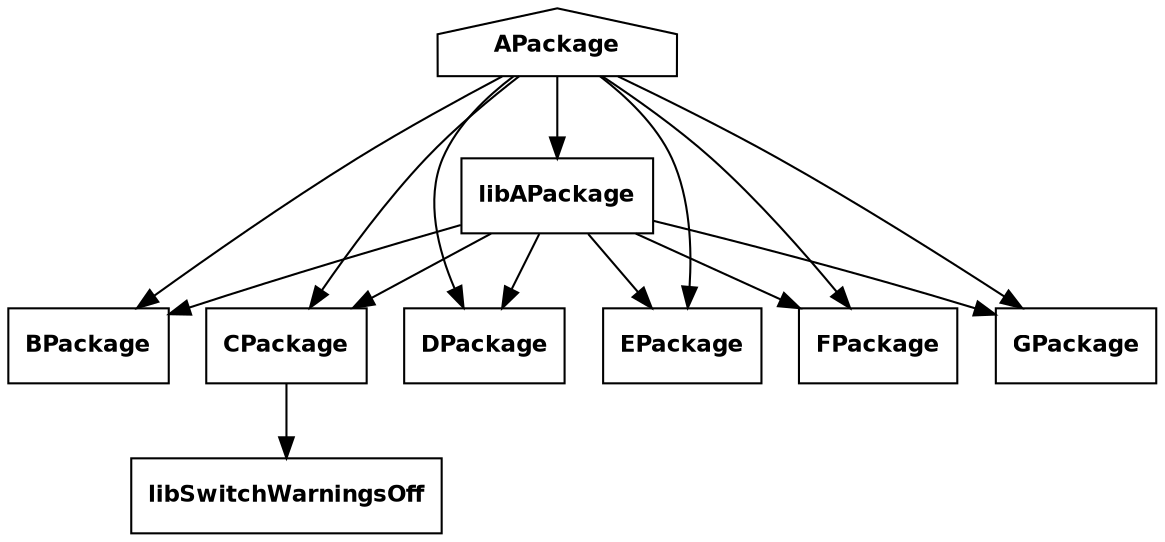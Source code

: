 digraph "CPFTargetDependencyGraph" {
node [
 fontsize = "11", fontname="Helvetica-Bold"
];
    "node82" [ label="APackage" shape="house"];
    "node31" [ label="BPackage" shape="polygon"];
    "node82" -> "node31" // APackage -> BPackage
    "node54" [ label="CPackage" shape="polygon"];
    "node82" -> "node54" // APackage -> CPackage
    "node22" [ label="libSwitchWarningsOff" shape="box"];
    "node54" -> "node22" // CPackage -> libSwitchWarningsOff
    "node64" [ label="DPackage" shape="polygon"];
    "node82" -> "node64" // APackage -> DPackage
    "node74" [ label="EPackage" shape="polygon"];
    "node82" -> "node74" // APackage -> EPackage
    "node38" [ label="FPackage" shape="polygon"];
    "node82" -> "node38" // APackage -> FPackage
    "node45" [ label="GPackage" shape="box"];
    "node82" -> "node45" // APackage -> GPackage
    "node81" [ label="libAPackage" shape="polygon"];
    "node82" -> "node81" // APackage -> libAPackage
    "node81" -> "node31" // libAPackage -> BPackage
    "node81" -> "node54" // libAPackage -> CPackage
    "node81" -> "node64" // libAPackage -> DPackage
    "node81" -> "node74" // libAPackage -> EPackage
    "node81" -> "node38" // libAPackage -> FPackage
    "node81" -> "node45" // libAPackage -> GPackage
}
